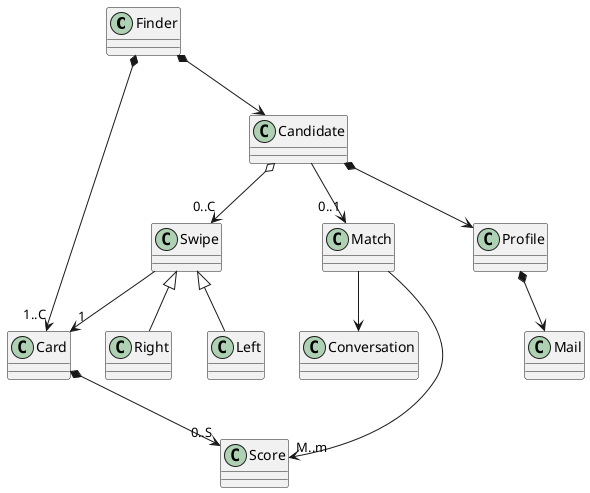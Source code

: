 @startuml

class Finder
class Card
class Match
class Right
class Left
class Swipe
class Candidate
class Profile
class Conversation

Finder *-->  Candidate
Finder *--> "1..C" Card

Candidate o--> "0..C" Swipe
Candidate *--> Profile
Candidate --> "0..1" Match

Swipe --> "1" Card

Card *--> "0..S" Score

Profile *--> Mail

Right -up-|> Swipe
Left -up-|> Swipe
Match --> "M..m" Score

Match -->  Conversation

@enduml